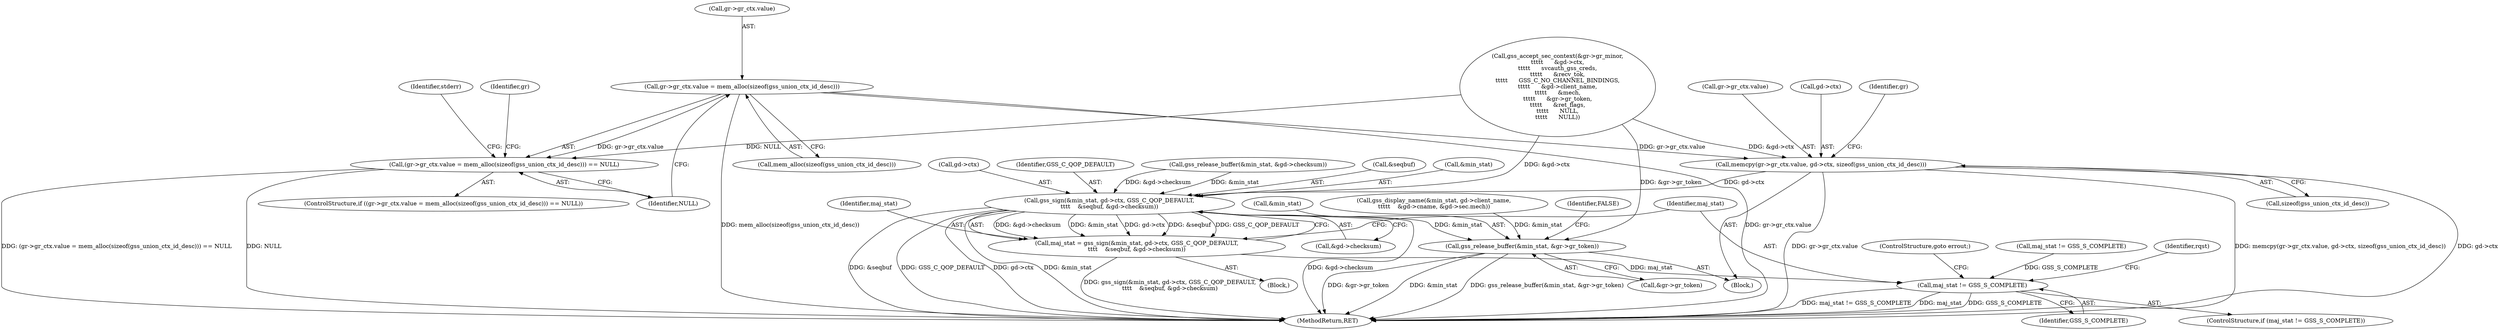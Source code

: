 digraph "0_krb5_5bb8a6b9c9eb8dd22bc9526751610aaa255ead9c_0@pointer" {
"1000245" [label="(Call,gr->gr_ctx.value = mem_alloc(sizeof(gss_union_ctx_id_desc)))"];
"1000244" [label="(Call,(gr->gr_ctx.value = mem_alloc(sizeof(gss_union_ctx_id_desc))) == NULL)"];
"1000260" [label="(Call,memcpy(gr->gr_ctx.value, gd->ctx, sizeof(gss_union_ctx_id_desc)))"];
"1000418" [label="(Call,gss_sign(&min_stat, gd->ctx, GSS_C_QOP_DEFAULT,\n\t\t\t\t    &seqbuf, &gd->checksum))"];
"1000416" [label="(Call,maj_stat = gss_sign(&min_stat, gd->ctx, GSS_C_QOP_DEFAULT,\n\t\t\t\t    &seqbuf, &gd->checksum))"];
"1000432" [label="(Call,maj_stat != GSS_S_COMPLETE)"];
"1000475" [label="(Call,gss_release_buffer(&min_stat, &gr->gr_token))"];
"1000341" [label="(Call,gss_display_name(&min_stat, gd->client_name,\n\t\t\t\t\t    &gd->cname, &gd->sec.mech))"];
"1000421" [label="(Call,gd->ctx)"];
"1000246" [label="(Call,gr->gr_ctx.value)"];
"1000483" [label="(Identifier,FALSE)"];
"1000418" [label="(Call,gss_sign(&min_stat, gd->ctx, GSS_C_QOP_DEFAULT,\n\t\t\t\t    &seqbuf, &gd->checksum))"];
"1000332" [label="(Block,)"];
"1000257" [label="(Identifier,stderr)"];
"1000475" [label="(Call,gss_release_buffer(&min_stat, &gr->gr_token))"];
"1000358" [label="(Call,maj_stat != GSS_S_COMPLETE)"];
"1000424" [label="(Identifier,GSS_C_QOP_DEFAULT)"];
"1000108" [label="(Block,)"];
"1000427" [label="(Call,&gd->checksum)"];
"1000484" [label="(MethodReturn,RET)"];
"1000417" [label="(Identifier,maj_stat)"];
"1000416" [label="(Call,maj_stat = gss_sign(&min_stat, gd->ctx, GSS_C_QOP_DEFAULT,\n\t\t\t\t    &seqbuf, &gd->checksum))"];
"1000260" [label="(Call,memcpy(gr->gr_ctx.value, gd->ctx, sizeof(gss_union_ctx_id_desc)))"];
"1000409" [label="(Call,gss_release_buffer(&min_stat, &gd->checksum))"];
"1000244" [label="(Call,(gr->gr_ctx.value = mem_alloc(sizeof(gss_union_ctx_id_desc))) == NULL)"];
"1000243" [label="(ControlStructure,if ((gr->gr_ctx.value = mem_alloc(sizeof(gss_union_ctx_id_desc))) == NULL))"];
"1000441" [label="(Identifier,rqst)"];
"1000251" [label="(Call,mem_alloc(sizeof(gss_union_ctx_id_desc)))"];
"1000478" [label="(Call,&gr->gr_token)"];
"1000245" [label="(Call,gr->gr_ctx.value = mem_alloc(sizeof(gss_union_ctx_id_desc)))"];
"1000263" [label="(Identifier,gr)"];
"1000274" [label="(Identifier,gr)"];
"1000476" [label="(Call,&min_stat)"];
"1000170" [label="(Call,gss_accept_sec_context(&gr->gr_minor,\n\t\t\t\t\t      &gd->ctx,\n\t\t\t\t\t      svcauth_gss_creds,\n\t\t\t\t\t      &recv_tok,\n\t\t\t\t\t      GSS_C_NO_CHANNEL_BINDINGS,\n\t\t\t\t\t      &gd->client_name,\n\t\t\t\t\t      &mech,\n\t\t\t\t\t      &gr->gr_token,\n\t\t\t\t\t      &ret_flags,\n\t\t\t\t\t      NULL,\n\t\t\t\t\t      NULL))"];
"1000254" [label="(Identifier,NULL)"];
"1000434" [label="(Identifier,GSS_S_COMPLETE)"];
"1000433" [label="(Identifier,maj_stat)"];
"1000431" [label="(ControlStructure,if (maj_stat != GSS_S_COMPLETE))"];
"1000261" [label="(Call,gr->gr_ctx.value)"];
"1000425" [label="(Call,&seqbuf)"];
"1000269" [label="(Call,sizeof(gss_union_ctx_id_desc))"];
"1000266" [label="(Call,gd->ctx)"];
"1000432" [label="(Call,maj_stat != GSS_S_COMPLETE)"];
"1000419" [label="(Call,&min_stat)"];
"1000436" [label="(ControlStructure,goto errout;)"];
"1000245" -> "1000244"  [label="AST: "];
"1000245" -> "1000251"  [label="CFG: "];
"1000246" -> "1000245"  [label="AST: "];
"1000251" -> "1000245"  [label="AST: "];
"1000254" -> "1000245"  [label="CFG: "];
"1000245" -> "1000484"  [label="DDG: mem_alloc(sizeof(gss_union_ctx_id_desc))"];
"1000245" -> "1000484"  [label="DDG: gr->gr_ctx.value"];
"1000245" -> "1000244"  [label="DDG: gr->gr_ctx.value"];
"1000245" -> "1000260"  [label="DDG: gr->gr_ctx.value"];
"1000244" -> "1000243"  [label="AST: "];
"1000244" -> "1000254"  [label="CFG: "];
"1000254" -> "1000244"  [label="AST: "];
"1000257" -> "1000244"  [label="CFG: "];
"1000263" -> "1000244"  [label="CFG: "];
"1000244" -> "1000484"  [label="DDG: NULL"];
"1000244" -> "1000484"  [label="DDG: (gr->gr_ctx.value = mem_alloc(sizeof(gss_union_ctx_id_desc))) == NULL"];
"1000170" -> "1000244"  [label="DDG: NULL"];
"1000260" -> "1000108"  [label="AST: "];
"1000260" -> "1000269"  [label="CFG: "];
"1000261" -> "1000260"  [label="AST: "];
"1000266" -> "1000260"  [label="AST: "];
"1000269" -> "1000260"  [label="AST: "];
"1000274" -> "1000260"  [label="CFG: "];
"1000260" -> "1000484"  [label="DDG: memcpy(gr->gr_ctx.value, gd->ctx, sizeof(gss_union_ctx_id_desc))"];
"1000260" -> "1000484"  [label="DDG: gd->ctx"];
"1000260" -> "1000484"  [label="DDG: gr->gr_ctx.value"];
"1000170" -> "1000260"  [label="DDG: &gd->ctx"];
"1000260" -> "1000418"  [label="DDG: gd->ctx"];
"1000418" -> "1000416"  [label="AST: "];
"1000418" -> "1000427"  [label="CFG: "];
"1000419" -> "1000418"  [label="AST: "];
"1000421" -> "1000418"  [label="AST: "];
"1000424" -> "1000418"  [label="AST: "];
"1000425" -> "1000418"  [label="AST: "];
"1000427" -> "1000418"  [label="AST: "];
"1000416" -> "1000418"  [label="CFG: "];
"1000418" -> "1000484"  [label="DDG: &gd->checksum"];
"1000418" -> "1000484"  [label="DDG: &seqbuf"];
"1000418" -> "1000484"  [label="DDG: GSS_C_QOP_DEFAULT"];
"1000418" -> "1000484"  [label="DDG: gd->ctx"];
"1000418" -> "1000484"  [label="DDG: &min_stat"];
"1000418" -> "1000416"  [label="DDG: &gd->checksum"];
"1000418" -> "1000416"  [label="DDG: &min_stat"];
"1000418" -> "1000416"  [label="DDG: gd->ctx"];
"1000418" -> "1000416"  [label="DDG: &seqbuf"];
"1000418" -> "1000416"  [label="DDG: GSS_C_QOP_DEFAULT"];
"1000409" -> "1000418"  [label="DDG: &min_stat"];
"1000409" -> "1000418"  [label="DDG: &gd->checksum"];
"1000170" -> "1000418"  [label="DDG: &gd->ctx"];
"1000418" -> "1000475"  [label="DDG: &min_stat"];
"1000416" -> "1000332"  [label="AST: "];
"1000417" -> "1000416"  [label="AST: "];
"1000433" -> "1000416"  [label="CFG: "];
"1000416" -> "1000484"  [label="DDG: gss_sign(&min_stat, gd->ctx, GSS_C_QOP_DEFAULT,\n\t\t\t\t    &seqbuf, &gd->checksum)"];
"1000416" -> "1000432"  [label="DDG: maj_stat"];
"1000432" -> "1000431"  [label="AST: "];
"1000432" -> "1000434"  [label="CFG: "];
"1000433" -> "1000432"  [label="AST: "];
"1000434" -> "1000432"  [label="AST: "];
"1000436" -> "1000432"  [label="CFG: "];
"1000441" -> "1000432"  [label="CFG: "];
"1000432" -> "1000484"  [label="DDG: GSS_S_COMPLETE"];
"1000432" -> "1000484"  [label="DDG: maj_stat != GSS_S_COMPLETE"];
"1000432" -> "1000484"  [label="DDG: maj_stat"];
"1000358" -> "1000432"  [label="DDG: GSS_S_COMPLETE"];
"1000475" -> "1000108"  [label="AST: "];
"1000475" -> "1000478"  [label="CFG: "];
"1000476" -> "1000475"  [label="AST: "];
"1000478" -> "1000475"  [label="AST: "];
"1000483" -> "1000475"  [label="CFG: "];
"1000475" -> "1000484"  [label="DDG: &min_stat"];
"1000475" -> "1000484"  [label="DDG: gss_release_buffer(&min_stat, &gr->gr_token)"];
"1000475" -> "1000484"  [label="DDG: &gr->gr_token"];
"1000341" -> "1000475"  [label="DDG: &min_stat"];
"1000170" -> "1000475"  [label="DDG: &gr->gr_token"];
}

